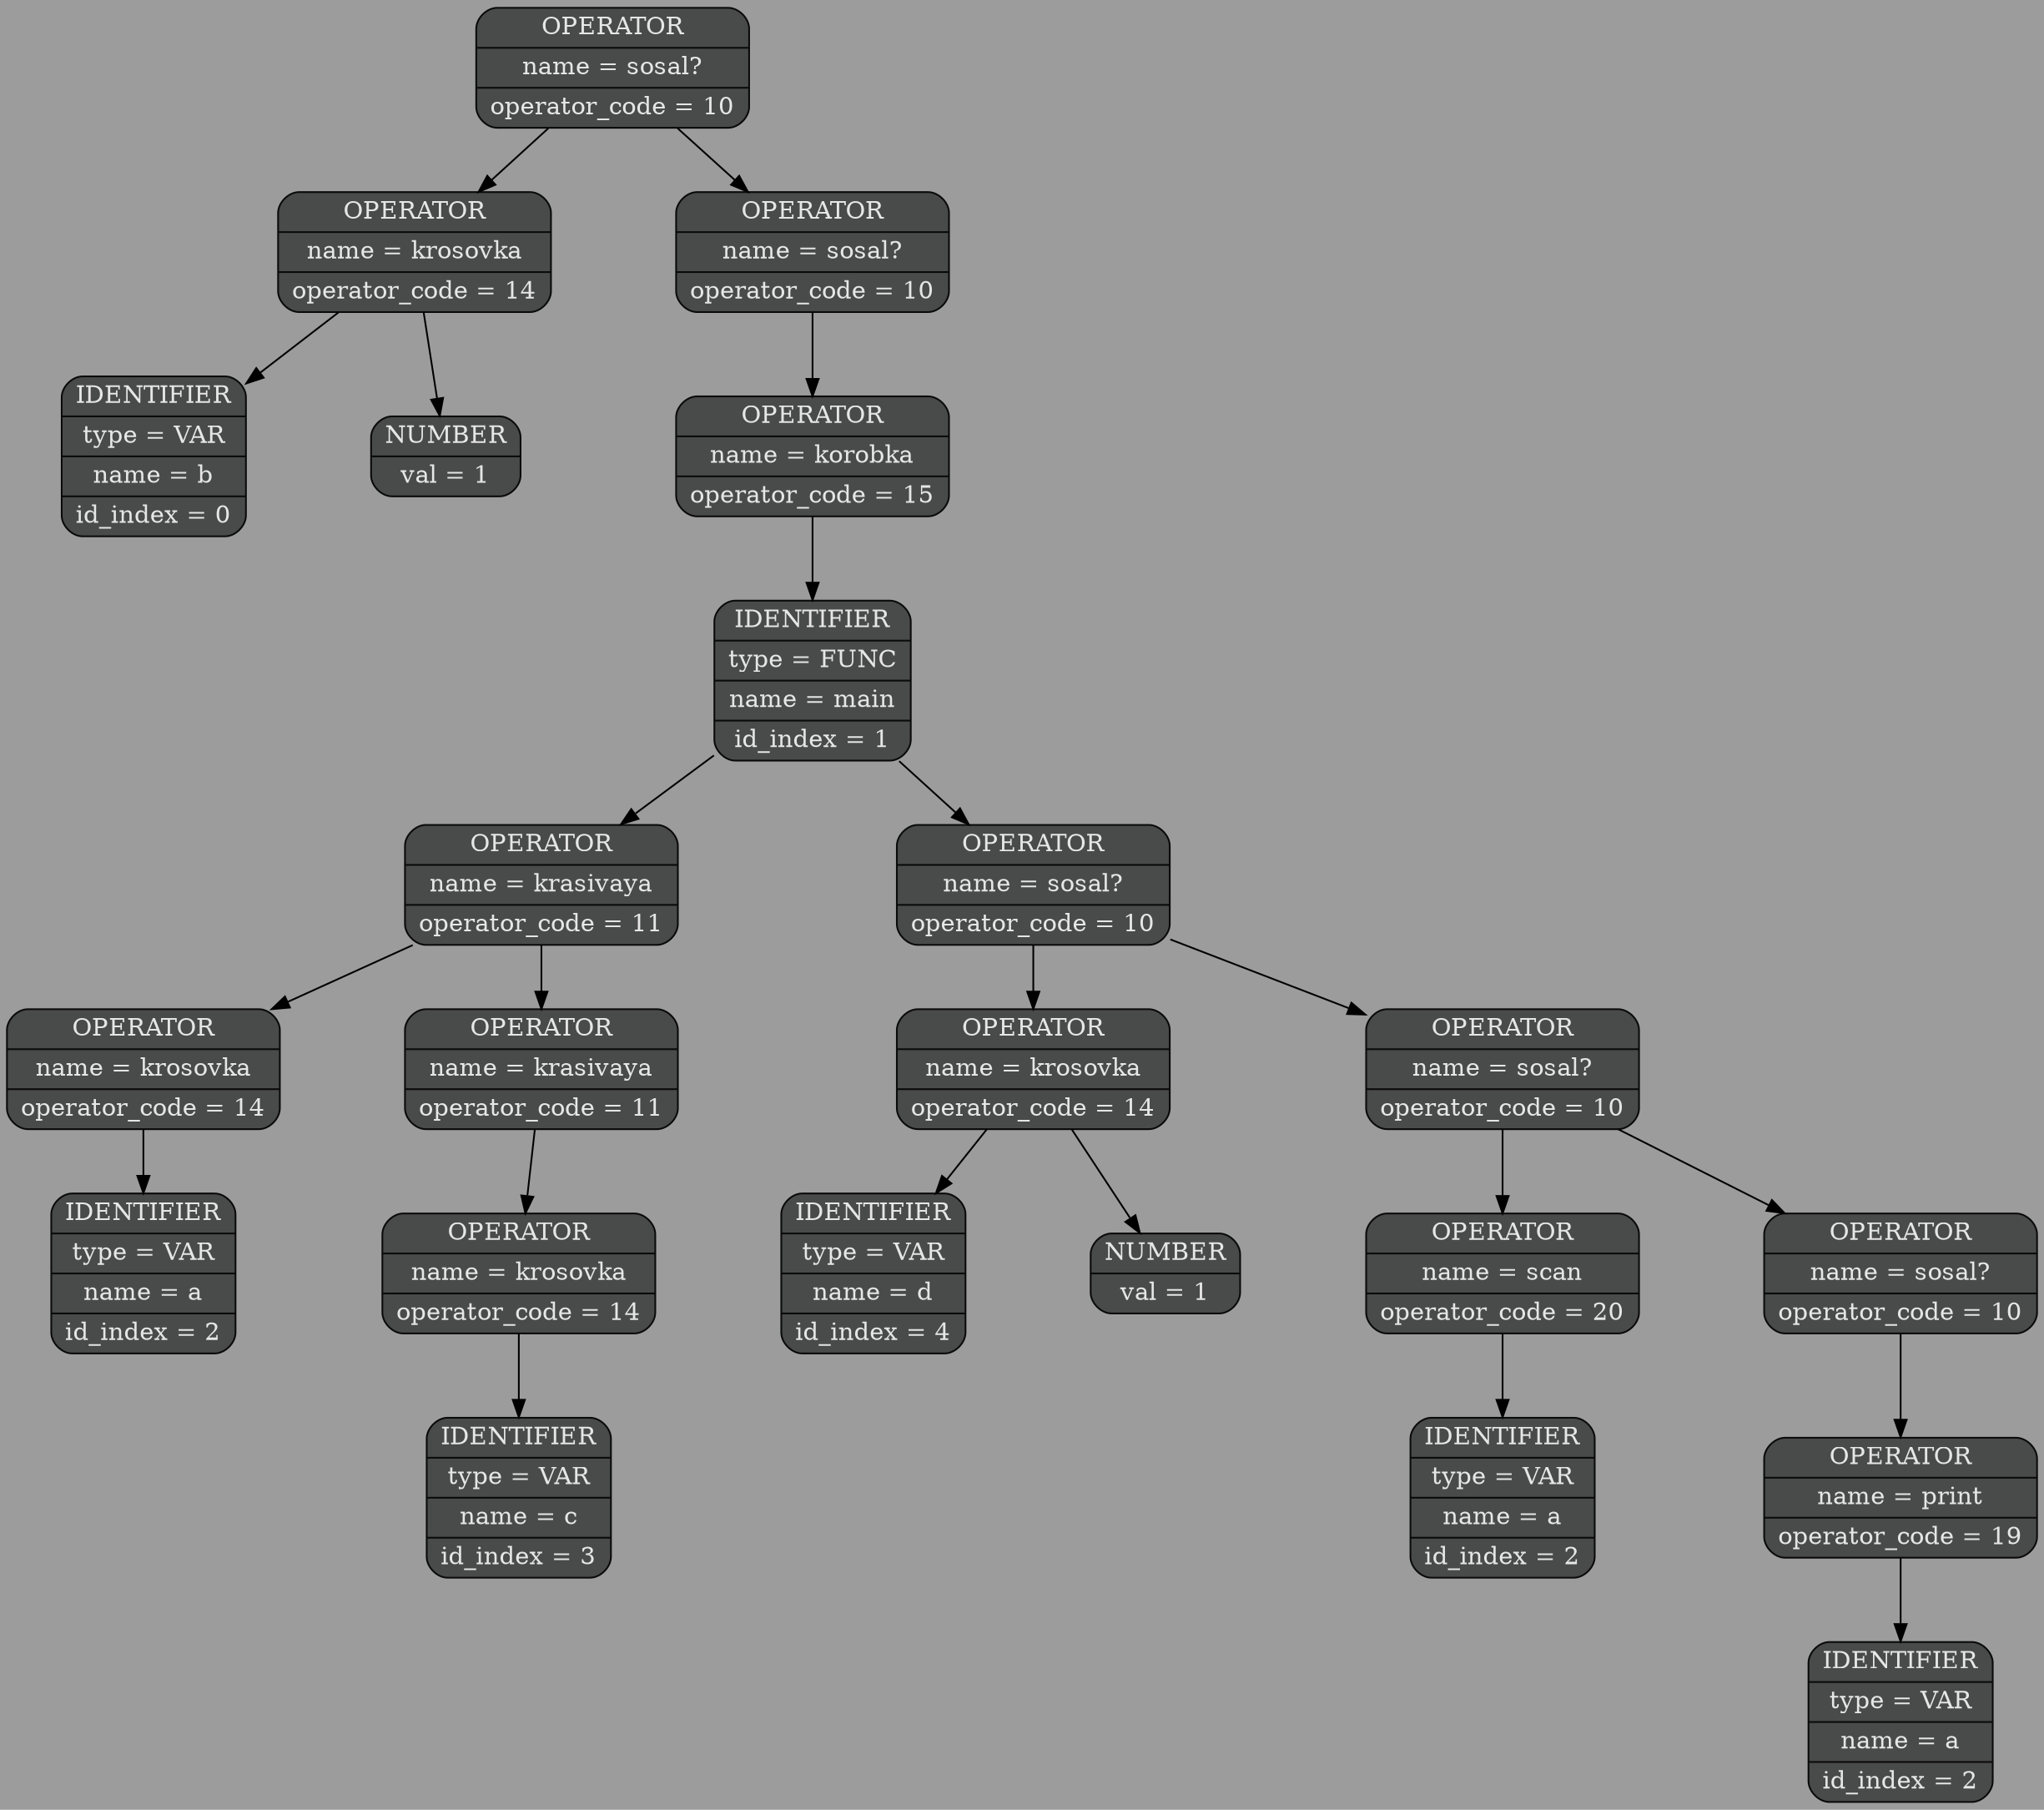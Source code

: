 digraph G{
nodesep=1;
ranksep=0.5;
rankdir=HR;
node[style=filled, color="#0a0a0a", fillcolor="#494a4a",fontcolor="#e6e6e6", fontsize=14];
edge[color="#000000", fontsize=12, penwidth=1, fontcolor = "#49006a"];
bgcolor="#9c9c9c";
elem0x7ccb59000010[shape="Mrecord", label= "{OPERATOR | name = sosal? | operator_code = 10}"];
elem0x7ccb59000010->elem0x7ccb59000038;elem0x7ccb59000038[shape="Mrecord", label= "{OPERATOR | name = krosovka | operator_code = 14}"];
elem0x7ccb59000038->elem0x7ccb59000060;elem0x7ccb59000060[shape="Mrecord", label= "{IDENTIFIER | type = VAR | name = b | id_index = 0}"];
elem0x7ccb59000038->elem0x7ccb590000b0;elem0x7ccb590000b0[shape="Mrecord", label= "{NUMBER | val = 1}"];
elem0x7ccb59000010->elem0x7ccb590000d8;elem0x7ccb590000d8[shape="Mrecord", label= "{OPERATOR | name = sosal? | operator_code = 10}"];
elem0x7ccb590000d8->elem0x7ccb59000100;elem0x7ccb59000100[shape="Mrecord", label= "{OPERATOR | name = korobka | operator_code = 15}"];
elem0x7ccb59000100->elem0x7ccb59000128;elem0x7ccb59000128[shape="Mrecord", label= "{IDENTIFIER | type = FUNC | name = main | id_index = 1}"];
elem0x7ccb59000128->elem0x7ccb59000178;elem0x7ccb59000178[shape="Mrecord", label= "{OPERATOR | name = krasivaya | operator_code = 11}"];
elem0x7ccb59000178->elem0x7ccb590001a0;elem0x7ccb590001a0[shape="Mrecord", label= "{OPERATOR | name = krosovka | operator_code = 14}"];
elem0x7ccb590001a0->elem0x7ccb590001c8;elem0x7ccb590001c8[shape="Mrecord", label= "{IDENTIFIER | type = VAR | name = a | id_index = 2}"];
elem0x7ccb59000178->elem0x7ccb590001f0;elem0x7ccb590001f0[shape="Mrecord", label= "{OPERATOR | name = krasivaya | operator_code = 11}"];
elem0x7ccb590001f0->elem0x7ccb59000218;elem0x7ccb59000218[shape="Mrecord", label= "{OPERATOR | name = krosovka | operator_code = 14}"];
elem0x7ccb59000218->elem0x7ccb59000240;elem0x7ccb59000240[shape="Mrecord", label= "{IDENTIFIER | type = VAR | name = c | id_index = 3}"];
elem0x7ccb59000128->elem0x7ccb590002b8;elem0x7ccb590002b8[shape="Mrecord", label= "{OPERATOR | name = sosal? | operator_code = 10}"];
elem0x7ccb590002b8->elem0x7ccb590002e0;elem0x7ccb590002e0[shape="Mrecord", label= "{OPERATOR | name = krosovka | operator_code = 14}"];
elem0x7ccb590002e0->elem0x7ccb59000308;elem0x7ccb59000308[shape="Mrecord", label= "{IDENTIFIER | type = VAR | name = d | id_index = 4}"];
elem0x7ccb590002e0->elem0x7ccb59000358;elem0x7ccb59000358[shape="Mrecord", label= "{NUMBER | val = 1}"];
elem0x7ccb590002b8->elem0x7ccb59000380;elem0x7ccb59000380[shape="Mrecord", label= "{OPERATOR | name = sosal? | operator_code = 10}"];
elem0x7ccb59000380->elem0x7ccb590003a8;elem0x7ccb590003a8[shape="Mrecord", label= "{OPERATOR | name = scan | operator_code = 20}"];
elem0x7ccb590003a8->elem0x7ccb590003f8;elem0x7ccb590003f8[shape="Mrecord", label= "{IDENTIFIER | type = VAR | name = a | id_index = 2}"];
elem0x7ccb59000380->elem0x7ccb59000448;elem0x7ccb59000448[shape="Mrecord", label= "{OPERATOR | name = sosal? | operator_code = 10}"];
elem0x7ccb59000448->elem0x7ccb59000470;elem0x7ccb59000470[shape="Mrecord", label= "{OPERATOR | name = print | operator_code = 19}"];
elem0x7ccb59000470->elem0x7ccb590004c0;elem0x7ccb590004c0[shape="Mrecord", label= "{IDENTIFIER | type = VAR | name = a | id_index = 2}"];
}

